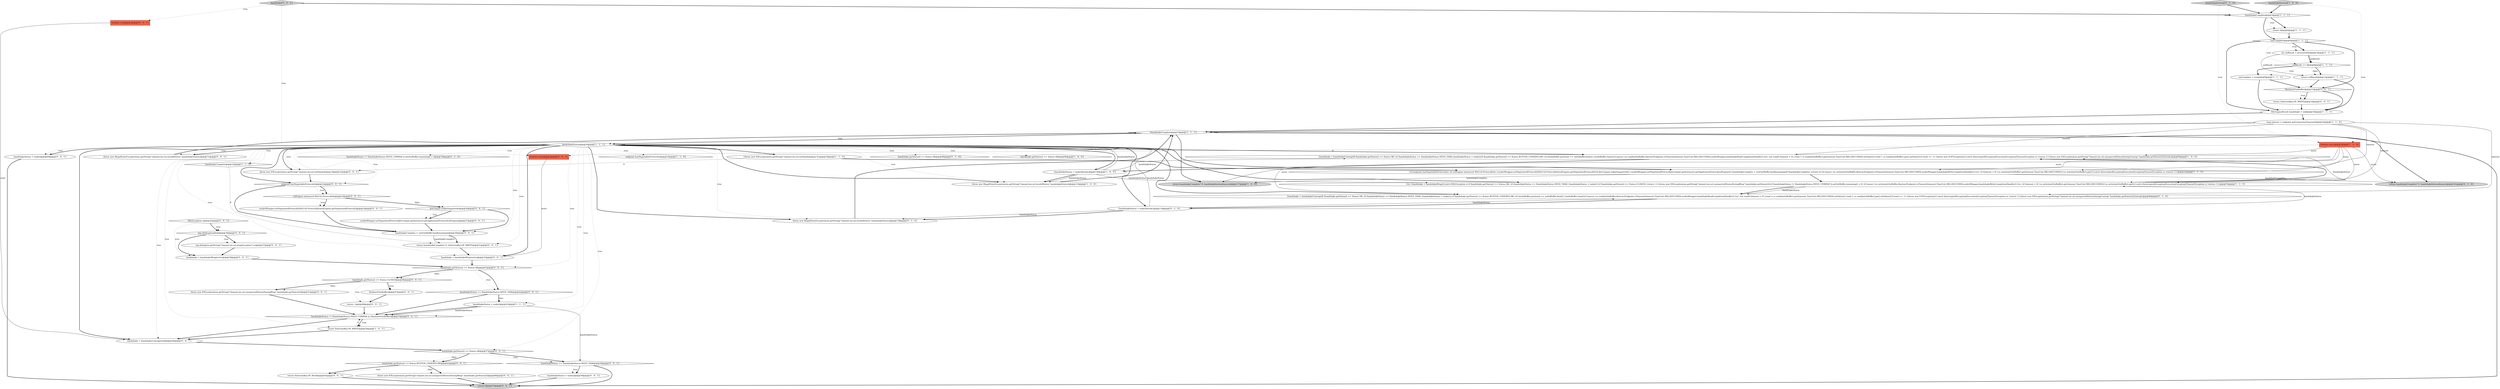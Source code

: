 digraph {
61 [style = filled, label = "log.debug(sm.getString(\"channel.nio.ssl.wrapException\"),e)@@@37@@@['0', '0', '1']", fillcolor = white, shape = ellipse image = "AAA0AAABBB3BBB"];
14 [style = filled, label = "sniComplete = true@@@9@@@['1', '1', '1']", fillcolor = white, shape = ellipse image = "AAA0AAABBB1BBB"];
64 [style = filled, label = "endpoint.hasNegotiableProtocols()@@@22@@@['0', '0', '1']", fillcolor = white, shape = diamond image = "AAA0AAABBB3BBB"];
23 [style = filled, label = "int sniResult = processSNI()@@@7@@@['1', '1', '1']", fillcolor = white, shape = ellipse image = "AAA0AAABBB1BBB"];
8 [style = filled, label = "{handshake = handshakeUnwrap()if (handshake.getStatus() == Status.OK) {if (handshakeStatus == HandshakeStatus.NEED_TASK) handshakeStatus = tasks()}if (handshake.getStatus() == Status.BUFFER_UNDERFLOW) {if (netInBuffer.position() == netInBuffer.limit()) {netInBuffer.clear()}if (async) {sc.read(netInBuffer,AbstractEndpoint.toTimeout(timeout),TimeUnit.MILLISECONDS,socketWrapper,handshakeReadCompletionHandler)}{try {int readif (timeout > 0) {read = sc.read(netInBuffer).get(timeout,TimeUnit.MILLISECONDS).intValue()}{read = sc.read(netInBuffer).get().intValue()}if (read == -1) {throw new EOFException()}}catch (InterruptedException|ExecutionException|TimeoutException e) }return 1}{throw new IOException(sm.getString(\"channel.nio.ssl.unexpectedStatusDuringUnwrap\",handshake.getStatus()))}break}@@@94@@@['1', '0', '0']", fillcolor = white, shape = ellipse image = "AAA0AAABBB1BBB"];
44 [style = filled, label = "throw new IOException(sm.getString(\"channel.nio.ssl.unexpectedStatusDuringWrap\",handshake.getStatus()))@@@66@@@['0', '0', '1']", fillcolor = white, shape = ellipse image = "AAA0AAABBB3BBB"];
0 [style = filled, label = "return handshakeComplete? 0: handshakeInternal(async)@@@137@@@['1', '0', '0']", fillcolor = lightgray, shape = ellipse image = "AAA0AAABBB1BBB"];
34 [style = filled, label = "return SelectionKey.OP_READ@@@63@@@['0', '0', '1']", fillcolor = white, shape = ellipse image = "AAA0AAABBB3BBB"];
59 [style = filled, label = "handshakeStatus = tasks()@@@59@@@['0', '0', '1']", fillcolor = white, shape = ellipse image = "AAA0AAABBB3BBB"];
15 [style = filled, label = "handshakeStatus@@@20@@@['1', '1', '1']", fillcolor = white, shape = diamond image = "AAA0AAABBB1BBB"];
1 [style = filled, label = "sniResult == 0@@@8@@@['1', '1', '1']", fillcolor = white, shape = diamond image = "AAA0AAABBB1BBB"];
3 [style = filled, label = "{try {handshake = handshakeWrap()}catch (SSLException e) if (handshake.getStatus() == Status.OK) {if (handshakeStatus == HandshakeStatus.NEED_TASK) {handshakeStatus = tasks()}}if (handshake.getStatus() == Status.CLOSED) {return -1}{throw new IOException(sm.getString(\"channel.nio.ssl.unexpectedStatusDuringWrap\",handshake.getStatus()))}if (handshakeStatus != HandshakeStatus.NEED_UNWRAP || netOutBuffer.remaining() > 0) {if (async) {sc.write(netOutBuffer,AbstractEndpoint.toTimeout(timeout),TimeUnit.MILLISECONDS,socketWrapper,handshakeWriteCompletionHandler)}{try {if (timeout > 0) {sc.write(netOutBuffer).get(timeout,TimeUnit.MILLISECONDS)}{sc.write(netOutBuffer).get()}}catch (InterruptedException|ExecutionException|TimeoutException e) }return 1}}@@@55@@@['1', '1', '0']", fillcolor = white, shape = ellipse image = "AAA0AAABBB1BBB"];
10 [style = filled, label = "throw new IllegalStateException(sm.getString(\"channel.nio.ssl.invalidStatus\",handshakeStatus))@@@134@@@['1', '0', '0']", fillcolor = white, shape = ellipse image = "AAA0AAABBB1BBB"];
27 [style = filled, label = "handshake.getStatus() == Status.OK@@@98@@@['0', '1', '0']", fillcolor = white, shape = diamond image = "AAA0AAABBB2BBB"];
49 [style = filled, label = "return handshakeComplete? 0: SelectionKey.OP_WRITE@@@31@@@['0', '0', '1']", fillcolor = white, shape = ellipse image = "AAA0AAABBB3BBB"];
18 [style = filled, label = "boolean async@@@2@@@['1', '1', '0']", fillcolor = tomato, shape = box image = "AAA0AAABBB1BBB"];
5 [style = filled, label = "handshakeInternal['1', '0', '0']", fillcolor = lightgray, shape = diamond image = "AAA0AAABBB1BBB"];
22 [style = filled, label = "handshake.getStatus() == Status.OK@@@96@@@['1', '0', '0']", fillcolor = white, shape = diamond image = "AAA0AAABBB1BBB"];
33 [style = filled, label = "handshake = handshakeUnwrap(read)@@@56@@@['0', '0', '1']", fillcolor = white, shape = ellipse image = "AAA0AAABBB3BBB"];
39 [style = filled, label = "handshake['0', '0', '1']", fillcolor = lightgray, shape = diamond image = "AAA0AAABBB3BBB"];
63 [style = filled, label = "boolean write@@@2@@@['0', '0', '1']", fillcolor = tomato, shape = box image = "AAA0AAABBB3BBB"];
48 [style = filled, label = "handshakeComplete = !netOutBuffer.hasRemaining()@@@30@@@['0', '0', '1']", fillcolor = white, shape = ellipse image = "AAA0AAABBB3BBB"];
17 [style = filled, label = "return 0@@@4@@@['1', '1', '1']", fillcolor = white, shape = ellipse image = "AAA0AAABBB1BBB"];
40 [style = filled, label = "throw new IllegalStateException(sm.getString(\"channel.nio.ssl.invalidStatus\",handshakeStatus))@@@71@@@['0', '0', '1']", fillcolor = white, shape = ellipse image = "AAA0AAABBB3BBB"];
62 [style = filled, label = "boolean read@@@2@@@['0', '0', '1']", fillcolor = tomato, shape = box image = "AAA0AAABBB3BBB"];
43 [style = filled, label = "handshakeStatus != HandshakeStatus.NEED_UNWRAP || (!flush(netOutBuffer))@@@53@@@['0', '0', '1']", fillcolor = white, shape = diamond image = "AAA0AAABBB3BBB"];
30 [style = filled, label = "handshakeInternal['0', '1', '0']", fillcolor = lightgray, shape = diamond image = "AAA0AAABBB2BBB"];
37 [style = filled, label = "throw new IOException(sm.getString(\"channel.nio.ssl.notHandshaking\"))@@@21@@@['0', '0', '1']", fillcolor = white, shape = ellipse image = "AAA0AAABBB3BBB"];
45 [style = filled, label = "handshake.getStatus() == Status.CLOSED@@@46@@@['0', '0', '1']", fillcolor = white, shape = diamond image = "AAA0AAABBB3BBB"];
66 [style = filled, label = "handshakeStatus == HandshakeStatus.NEED_TASK@@@58@@@['0', '0', '1']", fillcolor = white, shape = diamond image = "AAA0AAABBB3BBB"];
38 [style = filled, label = "handshake = handshakeWrap(write)@@@33@@@['0', '0', '1']", fillcolor = white, shape = ellipse image = "AAA0AAABBB3BBB"];
24 [style = filled, label = "{throw new IOException(sm.getString(\"channel.nio.ssl.notHandshaking\"))}@@@19@@@['1', '1', '0']", fillcolor = white, shape = ellipse image = "AAA0AAABBB1BBB"];
56 [style = filled, label = "return SelectionKey.OP_WRITE@@@16@@@['0', '0', '1']", fillcolor = white, shape = ellipse image = "AAA0AAABBB3BBB"];
42 [style = filled, label = "handshake.getStatus() == Status.BUFFER_UNDERFLOW@@@62@@@['0', '0', '1']", fillcolor = white, shape = diamond image = "AAA0AAABBB3BBB"];
46 [style = filled, label = "handshake.getStatus() == Status.OK@@@57@@@['0', '0', '1']", fillcolor = white, shape = diamond image = "AAA0AAABBB3BBB"];
47 [style = filled, label = "socketWrapper.setNegotiatedProtocol(((SSLUtil.ProtocolInfo)sslEngine).getNegotiatedProtocol())@@@24@@@['0', '0', '1']", fillcolor = white, shape = ellipse image = "AAA0AAABBB3BBB"];
11 [style = filled, label = "return SelectionKey.OP_WRITE@@@54@@@['1', '0', '1']", fillcolor = white, shape = ellipse image = "AAA0AAABBB1BBB"];
25 [style = filled, label = "handshakeStatus != HandshakeStatus.NEED_UNWRAP || netOutBuffer.remaining() > 0@@@76@@@['0', '1', '0']", fillcolor = white, shape = diamond image = "AAA0AAABBB2BBB"];
19 [style = filled, label = "{if (endpoint.hasNegotiableProtocols()) {if (sslEngine instanceof SSLUtil.ProtocolInfo) {socketWrapper.setNegotiatedProtocol(((SSLUtil.ProtocolInfo)sslEngine).getNegotiatedProtocol())}if (JreCompat.isAlpnSupported()) {socketWrapper.setNegotiatedProtocol(JreCompat.getInstance().getApplicationProtocol(sslEngine))}}handshakeComplete = !netOutBuffer.hasRemaining()if (handshakeComplete) {return 0}{if (async) {sc.write(netOutBuffer,AbstractEndpoint.toTimeout(timeout),TimeUnit.MILLISECONDS,socketWrapper,handshakeWriteCompletionHandler)}{try {if (timeout > 0) {sc.write(netOutBuffer).get(timeout,TimeUnit.MILLISECONDS)}{sc.write(netOutBuffer).get()}}catch (InterruptedException|ExecutionException|TimeoutException e) }return 1}}@@@22@@@['1', '1', '0']", fillcolor = white, shape = ellipse image = "AAA0AAABBB1BBB"];
35 [style = filled, label = "log.isDebugEnabled()@@@36@@@['0', '0', '1']", fillcolor = white, shape = diamond image = "AAA0AAABBB3BBB"];
29 [style = filled, label = "return handshakeComplete? 0: handshakeInternal(async)@@@141@@@['0', '1', '0']", fillcolor = lightgray, shape = ellipse image = "AAA0AAABBB2BBB"];
26 [style = filled, label = "{handshake = handshakeUnwrap()if (handshake.getStatus() == Status.OK) {if (handshakeStatus == HandshakeStatus.NEED_TASK) {handshakeStatus = tasks()}}if (handshake.getStatus() == Status.BUFFER_UNDERFLOW) {if (netInBuffer.position() == netInBuffer.limit()) {netInBuffer.clear()}if (async) {sc.read(netInBuffer,AbstractEndpoint.toTimeout(timeout),TimeUnit.MILLISECONDS,socketWrapper,handshakeReadCompletionHandler)}{try {int readif (timeout > 0) {read = sc.read(netInBuffer).get(timeout,TimeUnit.MILLISECONDS).intValue()}{read = sc.read(netInBuffer).get().intValue()}if (read == -1) {throw new EOFException()}}catch (InterruptedException|ExecutionException|TimeoutException e) }return 1}{throw new IOException(sm.getString(\"channel.nio.ssl.unexpectedStatusDuringUnwrap\",handshake.getStatus()))}break}@@@96@@@['0', '1', '0']", fillcolor = white, shape = ellipse image = "AAA0AAABBB2BBB"];
51 [style = filled, label = "throw new IOException(sm.getString(\"channel.nio.ssl.unexpectedStatusDuringWrap\",handshake.getStatus()))@@@51@@@['0', '0', '1']", fillcolor = white, shape = ellipse image = "AAA0AAABBB3BBB"];
60 [style = filled, label = "JreCompat.isAlpnSupported()@@@26@@@['0', '0', '1']", fillcolor = white, shape = diamond image = "AAA0AAABBB3BBB"];
50 [style = filled, label = "sslEngine instanceof SSLUtil.ProtocolInfo@@@23@@@['0', '0', '1']", fillcolor = white, shape = diamond image = "AAA0AAABBB3BBB"];
9 [style = filled, label = "!handshakeComplete@@@19@@@['1', '1', '1']", fillcolor = white, shape = diamond image = "AAA0AAABBB1BBB"];
20 [style = filled, label = "!sniComplete@@@6@@@['1', '1', '1']", fillcolor = white, shape = diamond image = "AAA0AAABBB1BBB"];
28 [style = filled, label = "throw new IllegalStateException(sm.getString(\"channel.nio.ssl.invalidStatus\",handshakeStatus))@@@138@@@['0', '1', '0']", fillcolor = white, shape = ellipse image = "AAA0AAABBB2BBB"];
41 [style = filled, label = "handshakeStatus == HandshakeStatus.NEED_TASK@@@42@@@['0', '0', '1']", fillcolor = white, shape = diamond image = "AAA0AAABBB3BBB"];
52 [style = filled, label = "return 0@@@74@@@['0', '0', '1']", fillcolor = lightgray, shape = ellipse image = "AAA0AAABBB3BBB"];
7 [style = filled, label = "return sniResult@@@12@@@['1', '1', '1']", fillcolor = white, shape = ellipse image = "AAA0AAABBB1BBB"];
57 [style = filled, label = "SSLException e@@@35@@@['0', '0', '1']", fillcolor = white, shape = diamond image = "AAA0AAABBB3BBB"];
65 [style = filled, label = "handshakeStatus = tasks()@@@69@@@['0', '0', '1']", fillcolor = white, shape = ellipse image = "AAA0AAABBB3BBB"];
2 [style = filled, label = "SSLEngineResult handshake = null@@@18@@@['1', '1', '1']", fillcolor = white, shape = ellipse image = "AAA0AAABBB1BBB"];
4 [style = filled, label = "long timeout = endpoint.getConnectionTimeout()@@@16@@@['1', '1', '0']", fillcolor = white, shape = ellipse image = "AAA0AAABBB1BBB"];
53 [style = filled, label = "handshake.getStatus() == Status.OK@@@41@@@['0', '0', '1']", fillcolor = white, shape = diamond image = "AAA0AAABBB3BBB"];
58 [style = filled, label = "socketWrapper.setNegotiatedProtocol(JreCompat.getInstance().getApplicationProtocol(sslEngine))@@@27@@@['0', '0', '1']", fillcolor = white, shape = ellipse image = "AAA0AAABBB3BBB"];
16 [style = filled, label = "{handshakeStatus = tasks()break}@@@130@@@['1', '0', '0']", fillcolor = white, shape = ellipse image = "AAA0AAABBB1BBB"];
6 [style = filled, label = "handshakeStatus = tasks()@@@43@@@['1', '1', '1']", fillcolor = white, shape = ellipse image = "AAA0AAABBB1BBB"];
13 [style = filled, label = "handshakeComplete@@@32@@@['1', '1', '0']", fillcolor = white, shape = diamond image = "AAA0AAABBB1BBB"];
55 [style = filled, label = "return -1@@@48@@@['0', '0', '1']", fillcolor = white, shape = ellipse image = "AAA0AAABBB3BBB"];
54 [style = filled, label = "flush(netOutBuffer)@@@47@@@['0', '0', '1']", fillcolor = white, shape = ellipse image = "AAA0AAABBB3BBB"];
36 [style = filled, label = "handshake = handshakeWrap(write)@@@39@@@['0', '0', '1']", fillcolor = white, shape = ellipse image = "AAA0AAABBB3BBB"];
31 [style = filled, label = "{handshakeStatus = tasks()break}@@@134@@@['0', '1', '0']", fillcolor = white, shape = ellipse image = "AAA0AAABBB2BBB"];
32 [style = filled, label = "!flush(netOutBuffer)@@@15@@@['0', '0', '1']", fillcolor = white, shape = diamond image = "AAA0AAABBB3BBB"];
12 [style = filled, label = "handshakeComplete@@@3@@@['1', '1', '1']", fillcolor = white, shape = diamond image = "AAA0AAABBB1BBB"];
21 [style = filled, label = "endpoint.hasNegotiableProtocols()@@@23@@@['1', '1', '0']", fillcolor = white, shape = diamond image = "AAA0AAABBB1BBB"];
19->3 [style = bold, label=""];
20->1 [style = dotted, label="true"];
20->23 [style = bold, label=""];
43->11 [style = bold, label=""];
15->38 [style = dotted, label="true"];
2->4 [style = bold, label=""];
15->46 [style = dotted, label="true"];
5->18 [style = dotted, label="true"];
13->49 [style = dashed, label="0"];
14->32 [style = bold, label=""];
15->33 [style = bold, label=""];
31->3 [style = solid, label="handshakeStatus"];
57->35 [style = bold, label=""];
6->43 [style = bold, label=""];
18->3 [style = solid, label="async"];
57->36 [style = dotted, label="true"];
59->52 [style = bold, label=""];
19->0 [style = solid, label="handshakeComplete"];
51->43 [style = bold, label=""];
31->26 [style = solid, label="handshakeStatus"];
15->37 [style = dotted, label="true"];
18->19 [style = solid, label="async"];
46->42 [style = dotted, label="false"];
4->19 [style = solid, label="timeout"];
37->64 [style = bold, label=""];
43->11 [style = dotted, label="true"];
4->9 [style = bold, label=""];
15->26 [style = bold, label=""];
15->65 [style = bold, label=""];
15->16 [style = bold, label=""];
15->48 [style = dotted, label="true"];
60->58 [style = bold, label=""];
64->50 [style = dotted, label="true"];
6->43 [style = solid, label="handshakeStatus"];
5->12 [style = bold, label=""];
46->66 [style = bold, label=""];
32->56 [style = bold, label=""];
20->2 [style = bold, label=""];
15->25 [style = dotted, label="true"];
45->55 [style = dotted, label="true"];
66->52 [style = bold, label=""];
16->8 [style = solid, label="handshakeStatus"];
18->63 [style = dashed, label="0"];
64->50 [style = bold, label=""];
15->8 [style = bold, label=""];
42->44 [style = bold, label=""];
15->40 [style = dotted, label="true"];
45->54 [style = dotted, label="true"];
4->8 [style = solid, label="timeout"];
4->26 [style = solid, label="timeout"];
8->16 [style = bold, label=""];
18->26 [style = solid, label="async"];
15->33 [style = dotted, label="true"];
18->29 [style = solid, label="async"];
15->13 [style = dotted, label="true"];
42->34 [style = dotted, label="true"];
9->52 [style = bold, label=""];
66->59 [style = bold, label=""];
15->28 [style = dotted, label="true"];
15->38 [style = bold, label=""];
57->35 [style = dotted, label="true"];
33->46 [style = bold, label=""];
20->32 [style = bold, label=""];
36->53 [style = bold, label=""];
15->31 [style = bold, label=""];
15->19 [style = bold, label=""];
4->3 [style = solid, label="timeout"];
66->59 [style = dotted, label="true"];
11->43 [style = dashed, label="0"];
1->14 [style = bold, label=""];
15->53 [style = dotted, label="true"];
15->6 [style = dotted, label="true"];
23->1 [style = solid, label="sniResult"];
42->34 [style = bold, label=""];
15->10 [style = dotted, label="true"];
7->32 [style = bold, label=""];
42->44 [style = dotted, label="false"];
30->18 [style = dotted, label="true"];
50->60 [style = bold, label=""];
32->2 [style = bold, label=""];
35->61 [style = bold, label=""];
3->8 [style = bold, label=""];
35->36 [style = bold, label=""];
12->20 [style = bold, label=""];
34->52 [style = bold, label=""];
15->3 [style = bold, label=""];
31->28 [style = solid, label="handshakeStatus"];
61->36 [style = bold, label=""];
35->61 [style = dotted, label="true"];
58->48 [style = bold, label=""];
31->28 [style = bold, label=""];
43->33 [style = bold, label=""];
24->37 [style = dashed, label="0"];
18->0 [style = solid, label="async"];
18->8 [style = solid, label="async"];
53->45 [style = dotted, label="false"];
44->52 [style = bold, label=""];
28->9 [style = bold, label=""];
7->2 [style = bold, label=""];
15->21 [style = dotted, label="true"];
39->63 [style = dotted, label="true"];
60->48 [style = bold, label=""];
3->8 [style = solid, label="handshakeStatus"];
15->49 [style = dotted, label="true"];
31->15 [style = solid, label="handshakeStatus"];
15->27 [style = dotted, label="true"];
49->38 [style = bold, label=""];
15->64 [style = dotted, label="true"];
15->40 [style = bold, label=""];
15->43 [style = dotted, label="true"];
9->15 [style = bold, label=""];
46->66 [style = dotted, label="true"];
9->0 [style = bold, label=""];
15->24 [style = bold, label=""];
17->20 [style = bold, label=""];
16->10 [style = bold, label=""];
20->23 [style = dotted, label="true"];
47->48 [style = bold, label=""];
65->52 [style = bold, label=""];
2->9 [style = bold, label=""];
45->54 [style = bold, label=""];
12->17 [style = bold, label=""];
19->29 [style = solid, label="handshakeComplete"];
23->7 [style = solid, label="sniResult"];
53->45 [style = bold, label=""];
30->12 [style = bold, label=""];
62->33 [style = solid, label="read"];
50->47 [style = dotted, label="true"];
45->51 [style = dotted, label="false"];
50->60 [style = dotted, label="false"];
40->9 [style = bold, label=""];
14->2 [style = bold, label=""];
3->26 [style = solid, label="handshakeStatus"];
9->29 [style = bold, label=""];
24->19 [style = bold, label=""];
15->22 [style = dotted, label="true"];
1->7 [style = bold, label=""];
53->41 [style = dotted, label="true"];
53->41 [style = bold, label=""];
15->10 [style = bold, label=""];
16->3 [style = solid, label="handshakeStatus"];
38->53 [style = bold, label=""];
54->55 [style = bold, label=""];
48->49 [style = bold, label=""];
16->10 [style = solid, label="handshakeStatus"];
16->15 [style = solid, label="handshakeStatus"];
11->33 [style = bold, label=""];
41->6 [style = bold, label=""];
15->37 [style = bold, label=""];
6->66 [style = solid, label="handshakeStatus"];
3->26 [style = bold, label=""];
23->1 [style = bold, label=""];
15->64 [style = bold, label=""];
10->9 [style = bold, label=""];
48->49 [style = solid, label="handshakeComplete"];
50->47 [style = bold, label=""];
26->31 [style = bold, label=""];
41->43 [style = bold, label=""];
15->11 [style = dotted, label="true"];
15->65 [style = dotted, label="true"];
41->6 [style = dotted, label="true"];
46->42 [style = bold, label=""];
12->17 [style = dotted, label="true"];
15->28 [style = bold, label=""];
56->2 [style = bold, label=""];
39->62 [style = dotted, label="true"];
60->58 [style = dotted, label="true"];
39->12 [style = bold, label=""];
45->51 [style = bold, label=""];
55->43 [style = bold, label=""];
1->7 [style = dotted, label="false"];
1->14 [style = dotted, label="true"];
9->15 [style = dotted, label="true"];
64->48 [style = bold, label=""];
32->56 [style = dotted, label="true"];
63->38 [style = solid, label="write"];
}
